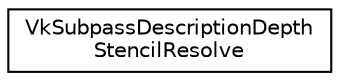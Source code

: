 digraph "Graphical Class Hierarchy"
{
 // LATEX_PDF_SIZE
  edge [fontname="Helvetica",fontsize="10",labelfontname="Helvetica",labelfontsize="10"];
  node [fontname="Helvetica",fontsize="10",shape=record];
  rankdir="LR";
  Node0 [label="VkSubpassDescriptionDepth\lStencilResolve",height=0.2,width=0.4,color="black", fillcolor="white", style="filled",URL="$structVkSubpassDescriptionDepthStencilResolve.html",tooltip=" "];
}
